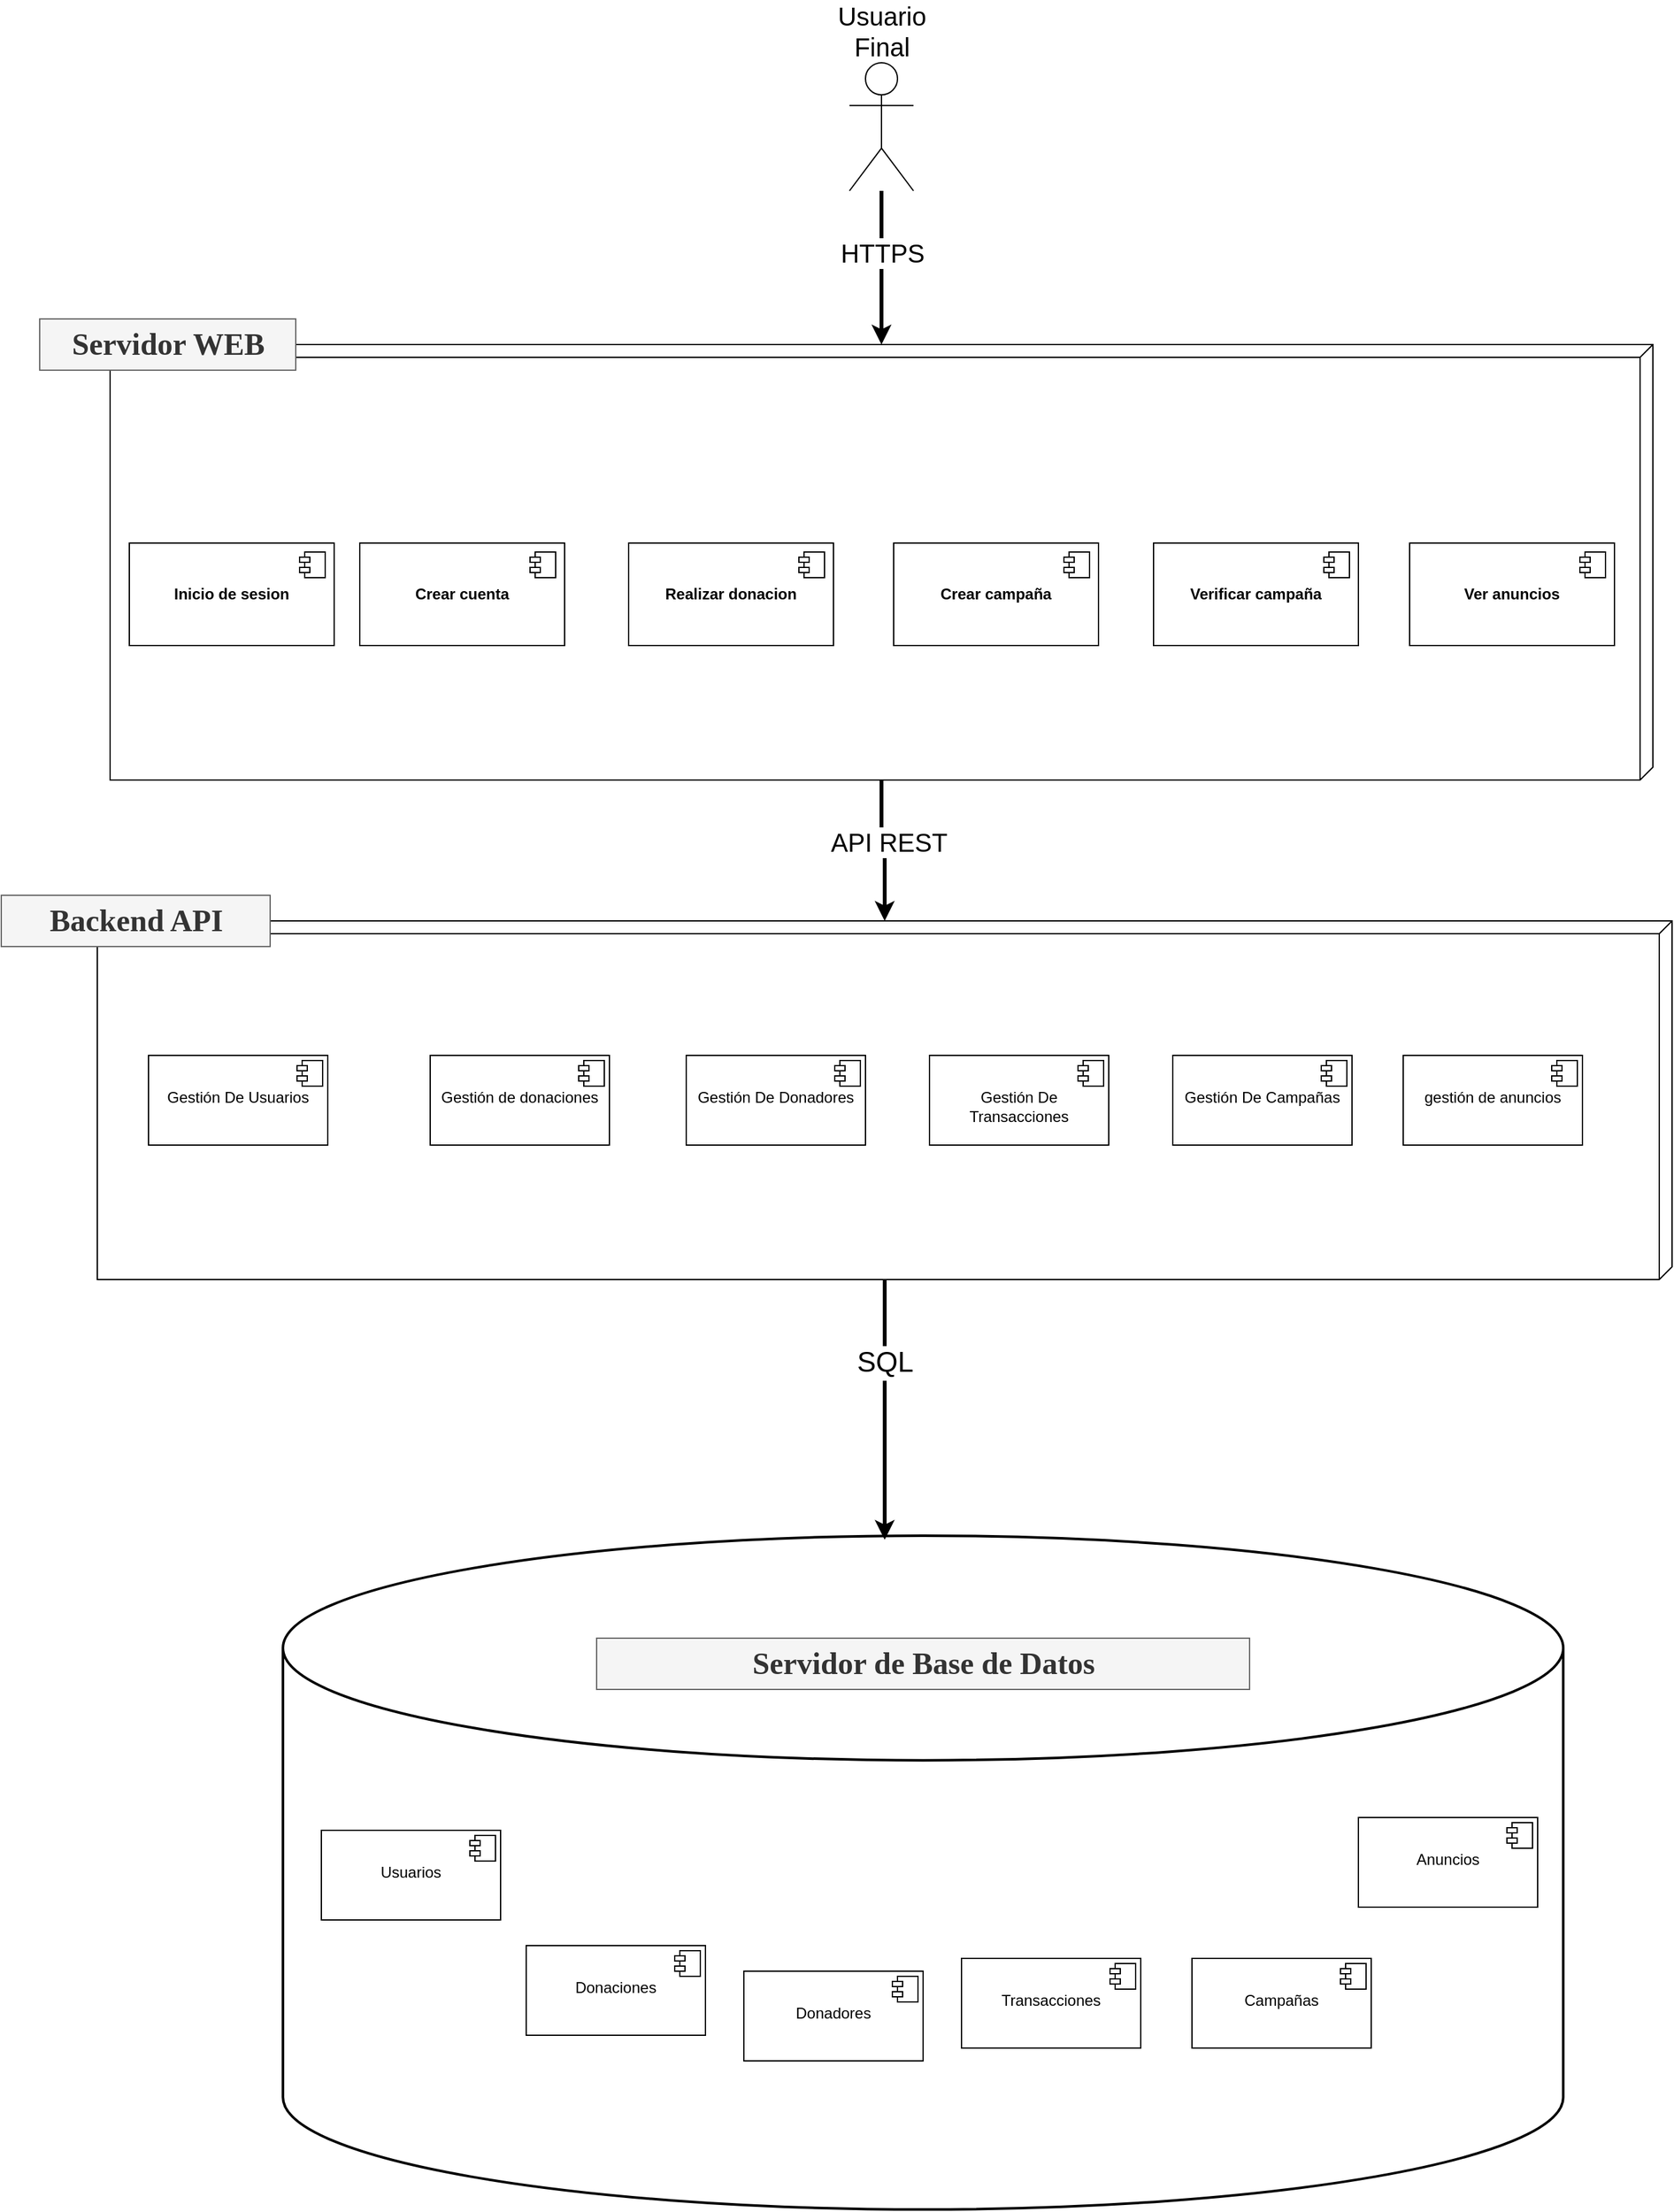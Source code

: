 <mxfile version="24.9.2">
  <diagram name="Página-1" id="Ti_tvSoZDwUCua1Iqu4d">
    <mxGraphModel dx="2726" dy="1763" grid="1" gridSize="10" guides="1" tooltips="1" connect="1" arrows="1" fold="1" page="1" pageScale="1" pageWidth="827" pageHeight="1169" math="0" shadow="0">
      <root>
        <mxCell id="0" />
        <mxCell id="1" parent="0" />
        <mxCell id="KpwfNPayoWUvbbuKePMo-2" value="" style="verticalAlign=top;align=left;spacingTop=8;spacingLeft=2;spacingRight=12;shape=cube;size=10;direction=south;fontStyle=4;html=1;whiteSpace=wrap;" vertex="1" parent="1">
          <mxGeometry x="195" y="800" width="1230" height="280" as="geometry" />
        </mxCell>
        <mxCell id="KpwfNPayoWUvbbuKePMo-127" style="edgeStyle=orthogonalEdgeStyle;rounded=0;orthogonalLoop=1;jettySize=auto;html=1;strokeWidth=3;" edge="1" parent="1" source="KpwfNPayoWUvbbuKePMo-3" target="KpwfNPayoWUvbbuKePMo-2">
          <mxGeometry relative="1" as="geometry" />
        </mxCell>
        <mxCell id="KpwfNPayoWUvbbuKePMo-130" value="API REST" style="edgeLabel;html=1;align=center;verticalAlign=middle;resizable=0;points=[];fontSize=20;" vertex="1" connectable="0" parent="KpwfNPayoWUvbbuKePMo-127">
          <mxGeometry x="-0.159" y="5" relative="1" as="geometry">
            <mxPoint as="offset" />
          </mxGeometry>
        </mxCell>
        <mxCell id="KpwfNPayoWUvbbuKePMo-3" value="" style="verticalAlign=top;align=left;spacingTop=8;spacingLeft=2;spacingRight=12;shape=cube;size=10;direction=south;fontStyle=4;html=1;whiteSpace=wrap;" vertex="1" parent="1">
          <mxGeometry x="205" y="350" width="1205" height="340" as="geometry" />
        </mxCell>
        <mxCell id="KpwfNPayoWUvbbuKePMo-4" value="" style="strokeWidth=2;html=1;shape=mxgraph.flowchart.database;whiteSpace=wrap;" vertex="1" parent="1">
          <mxGeometry x="340" y="1280" width="1000" height="526" as="geometry" />
        </mxCell>
        <mxCell id="KpwfNPayoWUvbbuKePMo-7" value="Servidor WEB" style="text;strokeColor=#666666;fillColor=#f5f5f5;html=1;fontSize=24;fontStyle=1;verticalAlign=middle;align=center;fontFamily=Verdana;fontColor=#333333;" vertex="1" parent="1">
          <mxGeometry x="150" y="330" width="200" height="40" as="geometry" />
        </mxCell>
        <mxCell id="KpwfNPayoWUvbbuKePMo-18" value="&lt;p style=&quot;margin:0px;margin-top:6px;text-align:center;&quot;&gt;&lt;br&gt;&lt;/p&gt;&lt;p style=&quot;margin:0px;margin-top:6px;text-align:center;&quot;&gt;Gestión De Usuarios&lt;/p&gt;" style="align=left;overflow=fill;html=1;dropTarget=0;whiteSpace=wrap;" vertex="1" parent="1">
          <mxGeometry x="235" y="905" width="140" height="70" as="geometry" />
        </mxCell>
        <mxCell id="KpwfNPayoWUvbbuKePMo-19" value="" style="shape=component;jettyWidth=8;jettyHeight=4;" vertex="1" parent="KpwfNPayoWUvbbuKePMo-18">
          <mxGeometry x="1" width="20" height="20" relative="1" as="geometry">
            <mxPoint x="-24" y="4" as="offset" />
          </mxGeometry>
        </mxCell>
        <mxCell id="KpwfNPayoWUvbbuKePMo-20" value="&lt;p style=&quot;margin:0px;margin-top:6px;text-align:center;&quot;&gt;&lt;br&gt;&lt;/p&gt;&lt;p style=&quot;margin:0px;margin-top:6px;text-align:center;&quot;&gt;Gestión de donaciones&lt;/p&gt;" style="align=left;overflow=fill;html=1;dropTarget=0;whiteSpace=wrap;" vertex="1" parent="1">
          <mxGeometry x="455" y="905" width="140" height="70" as="geometry" />
        </mxCell>
        <mxCell id="KpwfNPayoWUvbbuKePMo-21" value="" style="shape=component;jettyWidth=8;jettyHeight=4;" vertex="1" parent="KpwfNPayoWUvbbuKePMo-20">
          <mxGeometry x="1" width="20" height="20" relative="1" as="geometry">
            <mxPoint x="-24" y="4" as="offset" />
          </mxGeometry>
        </mxCell>
        <mxCell id="KpwfNPayoWUvbbuKePMo-22" value="&lt;p style=&quot;margin:0px;margin-top:6px;text-align:center;&quot;&gt;&lt;br&gt;&lt;/p&gt;&lt;p style=&quot;margin:0px;margin-top:6px;text-align:center;&quot;&gt;Gestión De Donadores&lt;/p&gt;" style="align=left;overflow=fill;html=1;dropTarget=0;whiteSpace=wrap;" vertex="1" parent="1">
          <mxGeometry x="655" y="905" width="140" height="70" as="geometry" />
        </mxCell>
        <mxCell id="KpwfNPayoWUvbbuKePMo-23" value="" style="shape=component;jettyWidth=8;jettyHeight=4;" vertex="1" parent="KpwfNPayoWUvbbuKePMo-22">
          <mxGeometry x="1" width="20" height="20" relative="1" as="geometry">
            <mxPoint x="-24" y="4" as="offset" />
          </mxGeometry>
        </mxCell>
        <mxCell id="KpwfNPayoWUvbbuKePMo-24" value="&lt;p style=&quot;margin:0px;margin-top:6px;text-align:center;&quot;&gt;&lt;br&gt;&lt;/p&gt;&lt;p style=&quot;margin:0px;margin-top:6px;text-align:center;&quot;&gt;Gestión De Campañas&lt;/p&gt;" style="align=left;overflow=fill;html=1;dropTarget=0;whiteSpace=wrap;" vertex="1" parent="1">
          <mxGeometry x="1035" y="905" width="140" height="70" as="geometry" />
        </mxCell>
        <mxCell id="KpwfNPayoWUvbbuKePMo-25" value="" style="shape=component;jettyWidth=8;jettyHeight=4;" vertex="1" parent="KpwfNPayoWUvbbuKePMo-24">
          <mxGeometry x="1" width="20" height="20" relative="1" as="geometry">
            <mxPoint x="-24" y="4" as="offset" />
          </mxGeometry>
        </mxCell>
        <mxCell id="KpwfNPayoWUvbbuKePMo-28" value="&lt;p style=&quot;margin:0px;margin-top:6px;text-align:center;&quot;&gt;&lt;br&gt;&lt;/p&gt;&lt;p style=&quot;margin:0px;margin-top:6px;text-align:center;&quot;&gt;Gestión De Transacciones&lt;/p&gt;" style="align=left;overflow=fill;html=1;dropTarget=0;whiteSpace=wrap;" vertex="1" parent="1">
          <mxGeometry x="845" y="905" width="140" height="70" as="geometry" />
        </mxCell>
        <mxCell id="KpwfNPayoWUvbbuKePMo-29" value="" style="shape=component;jettyWidth=8;jettyHeight=4;" vertex="1" parent="KpwfNPayoWUvbbuKePMo-28">
          <mxGeometry x="1" width="20" height="20" relative="1" as="geometry">
            <mxPoint x="-24" y="4" as="offset" />
          </mxGeometry>
        </mxCell>
        <mxCell id="KpwfNPayoWUvbbuKePMo-30" value="&lt;p style=&quot;margin:0px;margin-top:6px;text-align:center;&quot;&gt;&lt;br&gt;&lt;/p&gt;&lt;p style=&quot;margin:0px;margin-top:6px;text-align:center;&quot;&gt;Usuarios&lt;/p&gt;" style="align=left;overflow=fill;html=1;dropTarget=0;whiteSpace=wrap;" vertex="1" parent="1">
          <mxGeometry x="370" y="1510" width="140" height="70" as="geometry" />
        </mxCell>
        <mxCell id="KpwfNPayoWUvbbuKePMo-31" value="" style="shape=component;jettyWidth=8;jettyHeight=4;" vertex="1" parent="KpwfNPayoWUvbbuKePMo-30">
          <mxGeometry x="1" width="20" height="20" relative="1" as="geometry">
            <mxPoint x="-24" y="4" as="offset" />
          </mxGeometry>
        </mxCell>
        <mxCell id="KpwfNPayoWUvbbuKePMo-32" value="&lt;p style=&quot;margin:0px;margin-top:6px;text-align:center;&quot;&gt;&lt;br&gt;&lt;/p&gt;&lt;p style=&quot;margin:0px;margin-top:6px;text-align:center;&quot;&gt;Donaciones&lt;/p&gt;" style="align=left;overflow=fill;html=1;dropTarget=0;whiteSpace=wrap;" vertex="1" parent="1">
          <mxGeometry x="530" y="1600" width="140" height="70" as="geometry" />
        </mxCell>
        <mxCell id="KpwfNPayoWUvbbuKePMo-33" value="" style="shape=component;jettyWidth=8;jettyHeight=4;" vertex="1" parent="KpwfNPayoWUvbbuKePMo-32">
          <mxGeometry x="1" width="20" height="20" relative="1" as="geometry">
            <mxPoint x="-24" y="4" as="offset" />
          </mxGeometry>
        </mxCell>
        <mxCell id="KpwfNPayoWUvbbuKePMo-34" value="&lt;p style=&quot;margin:0px;margin-top:6px;text-align:center;&quot;&gt;&lt;br&gt;&lt;/p&gt;&lt;p style=&quot;margin:0px;margin-top:6px;text-align:center;&quot;&gt;Donadores&lt;/p&gt;" style="align=left;overflow=fill;html=1;dropTarget=0;whiteSpace=wrap;" vertex="1" parent="1">
          <mxGeometry x="700" y="1620" width="140" height="70" as="geometry" />
        </mxCell>
        <mxCell id="KpwfNPayoWUvbbuKePMo-35" value="" style="shape=component;jettyWidth=8;jettyHeight=4;" vertex="1" parent="KpwfNPayoWUvbbuKePMo-34">
          <mxGeometry x="1" width="20" height="20" relative="1" as="geometry">
            <mxPoint x="-24" y="4" as="offset" />
          </mxGeometry>
        </mxCell>
        <mxCell id="KpwfNPayoWUvbbuKePMo-36" value="&lt;p style=&quot;margin:0px;margin-top:6px;text-align:center;&quot;&gt;&lt;br&gt;&lt;/p&gt;&lt;p style=&quot;margin:0px;margin-top:6px;text-align:center;&quot;&gt;Campañas&lt;/p&gt;" style="align=left;overflow=fill;html=1;dropTarget=0;whiteSpace=wrap;" vertex="1" parent="1">
          <mxGeometry x="1050" y="1610" width="140" height="70" as="geometry" />
        </mxCell>
        <mxCell id="KpwfNPayoWUvbbuKePMo-37" value="" style="shape=component;jettyWidth=8;jettyHeight=4;" vertex="1" parent="KpwfNPayoWUvbbuKePMo-36">
          <mxGeometry x="1" width="20" height="20" relative="1" as="geometry">
            <mxPoint x="-24" y="4" as="offset" />
          </mxGeometry>
        </mxCell>
        <mxCell id="KpwfNPayoWUvbbuKePMo-40" value="&lt;p style=&quot;margin:0px;margin-top:6px;text-align:center;&quot;&gt;&lt;br&gt;&lt;/p&gt;&lt;p style=&quot;margin:0px;margin-top:6px;text-align:center;&quot;&gt;Transacciones&lt;/p&gt;" style="align=left;overflow=fill;html=1;dropTarget=0;whiteSpace=wrap;" vertex="1" parent="1">
          <mxGeometry x="870" y="1610" width="140" height="70" as="geometry" />
        </mxCell>
        <mxCell id="KpwfNPayoWUvbbuKePMo-41" value="" style="shape=component;jettyWidth=8;jettyHeight=4;" vertex="1" parent="KpwfNPayoWUvbbuKePMo-40">
          <mxGeometry x="1" width="20" height="20" relative="1" as="geometry">
            <mxPoint x="-24" y="4" as="offset" />
          </mxGeometry>
        </mxCell>
        <mxCell id="KpwfNPayoWUvbbuKePMo-42" value="Servidor de Base de Datos" style="text;strokeColor=#666666;fillColor=#f5f5f5;html=1;fontSize=24;fontStyle=1;verticalAlign=middle;align=center;fontFamily=Verdana;fontColor=#333333;" vertex="1" parent="1">
          <mxGeometry x="585" y="1360" width="510" height="40" as="geometry" />
        </mxCell>
        <mxCell id="KpwfNPayoWUvbbuKePMo-43" value="Backend API" style="text;html=1;fontSize=24;fontStyle=1;verticalAlign=middle;align=center;fontFamily=Verdana;fillColor=#f5f5f5;strokeColor=#666666;fontColor=#333333;" vertex="1" parent="1">
          <mxGeometry x="120" y="780" width="210" height="40" as="geometry" />
        </mxCell>
        <mxCell id="KpwfNPayoWUvbbuKePMo-45" value="" style="shape=umlActor;verticalLabelPosition=bottom;verticalAlign=top;html=1;outlineConnect=0;" vertex="1" parent="1">
          <mxGeometry x="782.5" y="130" width="50" height="100" as="geometry" />
        </mxCell>
        <mxCell id="KpwfNPayoWUvbbuKePMo-48" value="&lt;b&gt;Crear campaña&lt;/b&gt;" style="html=1;dropTarget=0;whiteSpace=wrap;" vertex="1" parent="1">
          <mxGeometry x="817" y="505" width="160" height="80" as="geometry" />
        </mxCell>
        <mxCell id="KpwfNPayoWUvbbuKePMo-49" value="" style="shape=module;jettyWidth=8;jettyHeight=4;" vertex="1" parent="KpwfNPayoWUvbbuKePMo-48">
          <mxGeometry x="1" width="20" height="20" relative="1" as="geometry">
            <mxPoint x="-27" y="7" as="offset" />
          </mxGeometry>
        </mxCell>
        <mxCell id="KpwfNPayoWUvbbuKePMo-50" value="&lt;b&gt;Realizar donacion&lt;br&gt;&lt;/b&gt;" style="html=1;dropTarget=0;whiteSpace=wrap;" vertex="1" parent="1">
          <mxGeometry x="610" y="505" width="160" height="80" as="geometry" />
        </mxCell>
        <mxCell id="KpwfNPayoWUvbbuKePMo-51" value="" style="shape=module;jettyWidth=8;jettyHeight=4;" vertex="1" parent="KpwfNPayoWUvbbuKePMo-50">
          <mxGeometry x="1" width="20" height="20" relative="1" as="geometry">
            <mxPoint x="-27" y="7" as="offset" />
          </mxGeometry>
        </mxCell>
        <mxCell id="KpwfNPayoWUvbbuKePMo-52" value="&lt;b&gt;Crear cuenta&lt;br&gt;&lt;/b&gt;" style="html=1;dropTarget=0;whiteSpace=wrap;" vertex="1" parent="1">
          <mxGeometry x="400" y="505" width="160" height="80" as="geometry" />
        </mxCell>
        <mxCell id="KpwfNPayoWUvbbuKePMo-53" value="" style="shape=module;jettyWidth=8;jettyHeight=4;" vertex="1" parent="KpwfNPayoWUvbbuKePMo-52">
          <mxGeometry x="1" width="20" height="20" relative="1" as="geometry">
            <mxPoint x="-27" y="7" as="offset" />
          </mxGeometry>
        </mxCell>
        <mxCell id="KpwfNPayoWUvbbuKePMo-54" value="&lt;b&gt;Verificar campaña&lt;br&gt;&lt;/b&gt;" style="html=1;dropTarget=0;whiteSpace=wrap;" vertex="1" parent="1">
          <mxGeometry x="1020" y="505" width="160" height="80" as="geometry" />
        </mxCell>
        <mxCell id="KpwfNPayoWUvbbuKePMo-55" value="" style="shape=module;jettyWidth=8;jettyHeight=4;" vertex="1" parent="KpwfNPayoWUvbbuKePMo-54">
          <mxGeometry x="1" width="20" height="20" relative="1" as="geometry">
            <mxPoint x="-27" y="7" as="offset" />
          </mxGeometry>
        </mxCell>
        <mxCell id="KpwfNPayoWUvbbuKePMo-8" value="&lt;b&gt;Inicio de sesion&lt;br&gt;&lt;/b&gt;" style="html=1;dropTarget=0;whiteSpace=wrap;" vertex="1" parent="1">
          <mxGeometry x="220" y="505" width="160" height="80" as="geometry" />
        </mxCell>
        <mxCell id="KpwfNPayoWUvbbuKePMo-9" value="" style="shape=module;jettyWidth=8;jettyHeight=4;" vertex="1" parent="KpwfNPayoWUvbbuKePMo-8">
          <mxGeometry x="1" width="20" height="20" relative="1" as="geometry">
            <mxPoint x="-27" y="7" as="offset" />
          </mxGeometry>
        </mxCell>
        <mxCell id="KpwfNPayoWUvbbuKePMo-87" value="&lt;p style=&quot;margin:0px;margin-top:6px;text-align:center;&quot;&gt;&lt;br&gt;&lt;/p&gt;&lt;p style=&quot;margin:0px;margin-top:6px;text-align:center;&quot;&gt;gestión de anuncios &lt;br&gt;&lt;/p&gt;" style="align=left;overflow=fill;html=1;dropTarget=0;whiteSpace=wrap;" vertex="1" parent="1">
          <mxGeometry x="1215" y="905" width="140" height="70" as="geometry" />
        </mxCell>
        <mxCell id="KpwfNPayoWUvbbuKePMo-88" value="" style="shape=component;jettyWidth=8;jettyHeight=4;" vertex="1" parent="KpwfNPayoWUvbbuKePMo-87">
          <mxGeometry x="1" width="20" height="20" relative="1" as="geometry">
            <mxPoint x="-24" y="4" as="offset" />
          </mxGeometry>
        </mxCell>
        <mxCell id="KpwfNPayoWUvbbuKePMo-89" value="&lt;p style=&quot;margin:0px;margin-top:6px;text-align:center;&quot;&gt;&lt;br&gt;&lt;/p&gt;&lt;p style=&quot;margin:0px;margin-top:6px;text-align:center;&quot;&gt;Anuncios&lt;/p&gt;" style="align=left;overflow=fill;html=1;dropTarget=0;whiteSpace=wrap;" vertex="1" parent="1">
          <mxGeometry x="1180" y="1500" width="140" height="70" as="geometry" />
        </mxCell>
        <mxCell id="KpwfNPayoWUvbbuKePMo-90" value="" style="shape=component;jettyWidth=8;jettyHeight=4;" vertex="1" parent="KpwfNPayoWUvbbuKePMo-89">
          <mxGeometry x="1" width="20" height="20" relative="1" as="geometry">
            <mxPoint x="-24" y="4" as="offset" />
          </mxGeometry>
        </mxCell>
        <mxCell id="KpwfNPayoWUvbbuKePMo-104" value="&lt;b&gt;Ver anuncios&lt;br&gt;&lt;/b&gt;" style="html=1;dropTarget=0;whiteSpace=wrap;" vertex="1" parent="1">
          <mxGeometry x="1220" y="505" width="160" height="80" as="geometry" />
        </mxCell>
        <mxCell id="KpwfNPayoWUvbbuKePMo-105" value="" style="shape=module;jettyWidth=8;jettyHeight=4;" vertex="1" parent="KpwfNPayoWUvbbuKePMo-104">
          <mxGeometry x="1" width="20" height="20" relative="1" as="geometry">
            <mxPoint x="-27" y="7" as="offset" />
          </mxGeometry>
        </mxCell>
        <mxCell id="KpwfNPayoWUvbbuKePMo-128" style="edgeStyle=orthogonalEdgeStyle;rounded=0;orthogonalLoop=1;jettySize=auto;html=1;entryX=0.47;entryY=0.006;entryDx=0;entryDy=0;entryPerimeter=0;strokeWidth=3;" edge="1" parent="1" source="KpwfNPayoWUvbbuKePMo-2" target="KpwfNPayoWUvbbuKePMo-4">
          <mxGeometry relative="1" as="geometry" />
        </mxCell>
        <mxCell id="KpwfNPayoWUvbbuKePMo-129" value="&lt;div&gt;SQL&lt;/div&gt;" style="edgeLabel;html=1;align=center;verticalAlign=middle;resizable=0;points=[];fontSize=22;" vertex="1" connectable="0" parent="KpwfNPayoWUvbbuKePMo-128">
          <mxGeometry x="-0.376" y="10" relative="1" as="geometry">
            <mxPoint x="-10" y="1" as="offset" />
          </mxGeometry>
        </mxCell>
        <mxCell id="KpwfNPayoWUvbbuKePMo-131" style="edgeStyle=orthogonalEdgeStyle;rounded=0;orthogonalLoop=1;jettySize=auto;html=1;strokeWidth=3;fontSize=20;" edge="1" parent="1" source="KpwfNPayoWUvbbuKePMo-45" target="KpwfNPayoWUvbbuKePMo-3">
          <mxGeometry relative="1" as="geometry">
            <mxPoint x="910" y="290" as="targetPoint" />
          </mxGeometry>
        </mxCell>
        <mxCell id="KpwfNPayoWUvbbuKePMo-134" value="HTTPS" style="edgeLabel;html=1;align=center;verticalAlign=middle;resizable=0;points=[];fontSize=20;" vertex="1" connectable="0" parent="KpwfNPayoWUvbbuKePMo-131">
          <mxGeometry x="-0.208" relative="1" as="geometry">
            <mxPoint as="offset" />
          </mxGeometry>
        </mxCell>
        <mxCell id="KpwfNPayoWUvbbuKePMo-132" value="Usuario Final" style="text;html=1;align=center;verticalAlign=middle;whiteSpace=wrap;rounded=0;fontSize=20;" vertex="1" parent="1">
          <mxGeometry x="777.5" y="90" width="60" height="30" as="geometry" />
        </mxCell>
      </root>
    </mxGraphModel>
  </diagram>
</mxfile>
